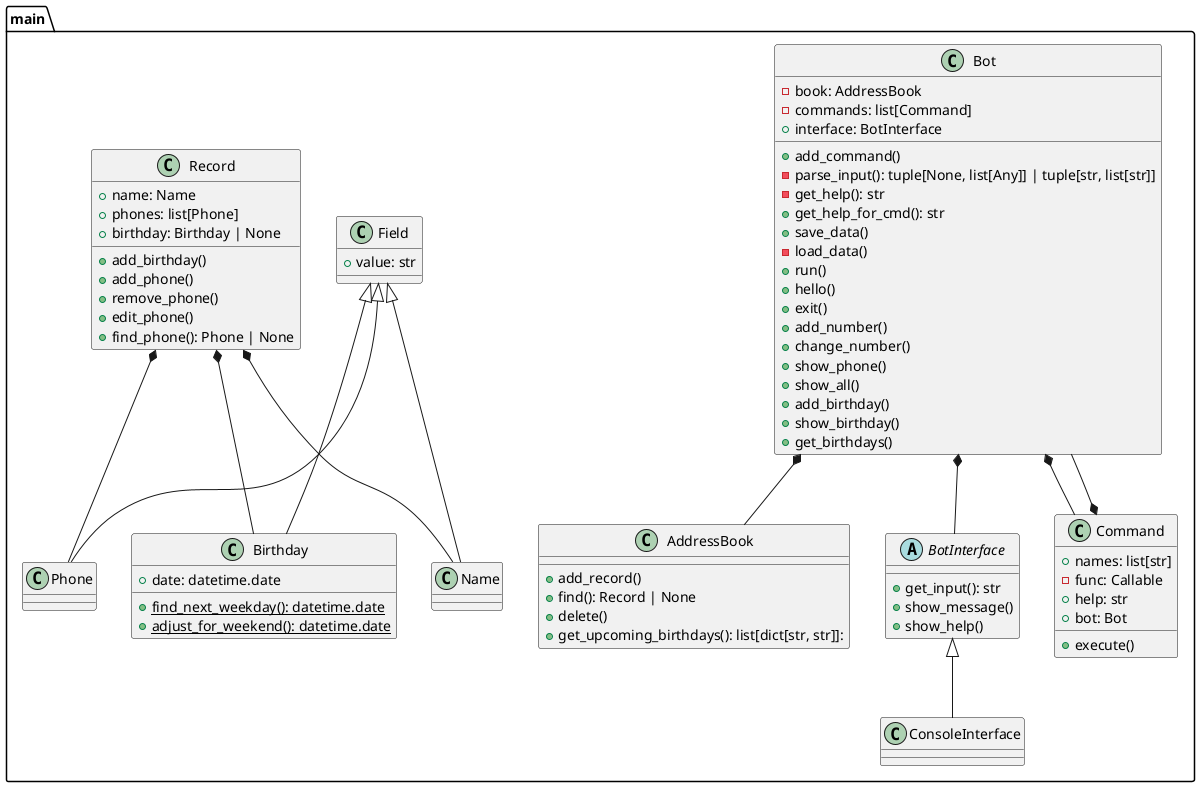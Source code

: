 @startuml main

class main.AddressBook {
  + add_record()
  + find(): Record | None
  + delete()
  + get_upcoming_birthdays(): list[dict[str, str]]:
}

class main.Birthday {
  + date: datetime.date
  + find_next_weekday(): datetime.date {static}
  + adjust_for_weekend(): datetime.date {static}
}

class main.Bot {
  - book: AddressBook
  - commands: list[Command]
  + interface: BotInterface
  + add_command()
  - parse_input(): tuple[None, list[Any]] | tuple[str, list[str]]
  - get_help(): str
  + get_help_for_cmd(): str
  + save_data()
  - load_data()
  + run()
  + hello()
  + exit()
  + add_number()
  + change_number()
  + show_phone()
  + show_all()
  + add_birthday()
  + show_birthday()
  + get_birthdays()
}

abstract class main.BotInterface {
  + get_input(): str
  + show_message()
  + show_help()
}

class main.Command {
  + names: list[str]
  - func: Callable
  + help: str
  + bot: Bot
  + execute()
}

class main.ConsoleInterface {
}

class main.Field {
  + value: str
}

class main.Name {
}

class main.Phone {
}

class main.Record {
  + name: Name
  + phones: list[Phone]
  + birthday: Birthday | None
  + add_birthday()
  + add_phone()
  + remove_phone()
  + edit_phone()
  + find_phone(): Phone | None
}

main.Field <|-- main.Birthday
main.Bot *-- main.AddressBook
main.Bot *-- main.Command
main.Bot *-- main.BotInterface
main.Command *-- main.Bot
main.BotInterface <|-- main.ConsoleInterface
main.Field <|-- main.Name
main.Field <|-- main.Phone
main.Record *-- main.Name
main.Record *-- main.Phone
main.Record *-- main.Birthday

@enduml

